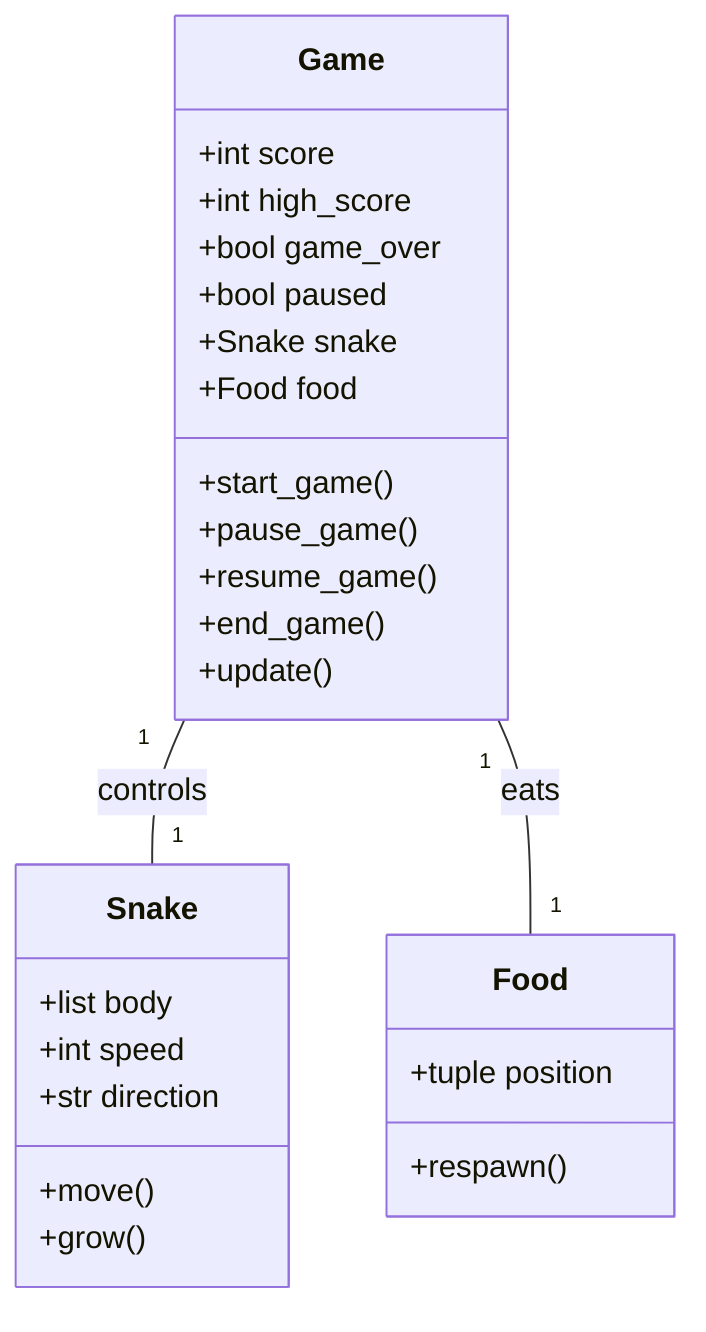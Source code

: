 classDiagram
    class Game{
        +int score
        +int high_score
        +bool game_over
        +bool paused
        +Snake snake
        +Food food
        +start_game()
        +pause_game()
        +resume_game()
        +end_game()
        +update()
    }
    class Snake{
        +list body
        +int speed
        +str direction
        +move()
        +grow()
    }
    class Food{
        +tuple position
        +respawn()
    }
    Game "1" -- "1" Snake: controls
    Game "1" -- "1" Food: eats
